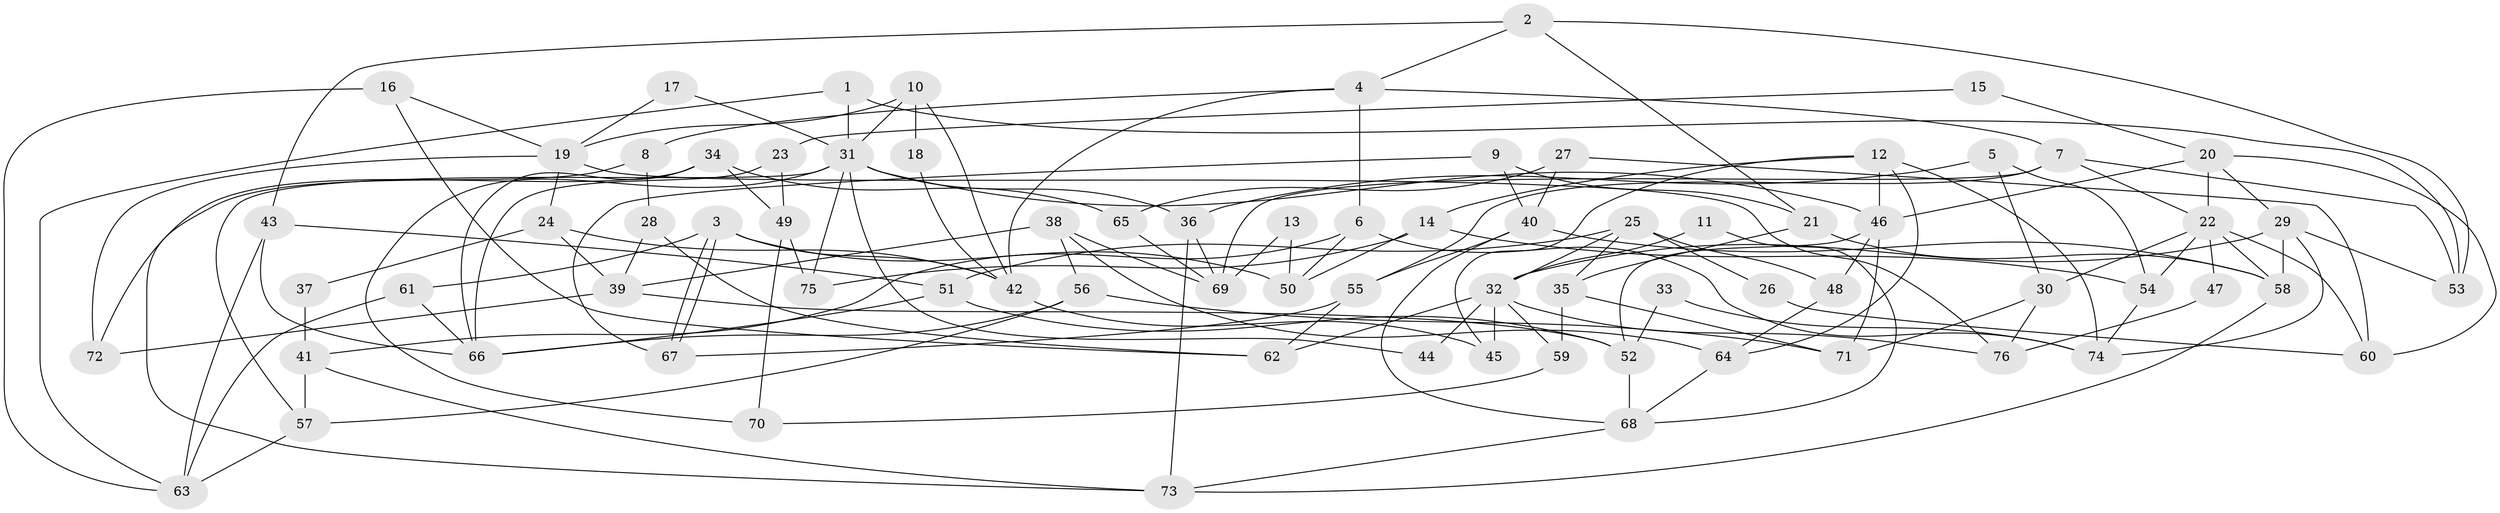 // coarse degree distribution, {3: 0.10526315789473684, 4: 0.3157894736842105, 2: 0.10526315789473684, 6: 0.10526315789473684, 8: 0.02631578947368421, 9: 0.05263157894736842, 5: 0.13157894736842105, 7: 0.13157894736842105, 10: 0.02631578947368421}
// Generated by graph-tools (version 1.1) at 2025/55/03/04/25 21:55:28]
// undirected, 76 vertices, 152 edges
graph export_dot {
graph [start="1"]
  node [color=gray90,style=filled];
  1;
  2;
  3;
  4;
  5;
  6;
  7;
  8;
  9;
  10;
  11;
  12;
  13;
  14;
  15;
  16;
  17;
  18;
  19;
  20;
  21;
  22;
  23;
  24;
  25;
  26;
  27;
  28;
  29;
  30;
  31;
  32;
  33;
  34;
  35;
  36;
  37;
  38;
  39;
  40;
  41;
  42;
  43;
  44;
  45;
  46;
  47;
  48;
  49;
  50;
  51;
  52;
  53;
  54;
  55;
  56;
  57;
  58;
  59;
  60;
  61;
  62;
  63;
  64;
  65;
  66;
  67;
  68;
  69;
  70;
  71;
  72;
  73;
  74;
  75;
  76;
  1 -- 31;
  1 -- 63;
  1 -- 53;
  2 -- 53;
  2 -- 4;
  2 -- 21;
  2 -- 43;
  3 -- 67;
  3 -- 67;
  3 -- 50;
  3 -- 42;
  3 -- 61;
  4 -- 42;
  4 -- 7;
  4 -- 6;
  4 -- 8;
  5 -- 30;
  5 -- 36;
  5 -- 54;
  6 -- 74;
  6 -- 41;
  6 -- 50;
  7 -- 69;
  7 -- 53;
  7 -- 22;
  7 -- 55;
  8 -- 73;
  8 -- 28;
  9 -- 21;
  9 -- 67;
  9 -- 40;
  10 -- 31;
  10 -- 19;
  10 -- 18;
  10 -- 42;
  11 -- 32;
  11 -- 68;
  12 -- 46;
  12 -- 45;
  12 -- 14;
  12 -- 64;
  12 -- 74;
  13 -- 50;
  13 -- 69;
  14 -- 54;
  14 -- 50;
  14 -- 75;
  15 -- 20;
  15 -- 23;
  16 -- 63;
  16 -- 19;
  16 -- 62;
  17 -- 19;
  17 -- 31;
  18 -- 42;
  19 -- 24;
  19 -- 76;
  19 -- 72;
  20 -- 22;
  20 -- 29;
  20 -- 46;
  20 -- 60;
  21 -- 58;
  21 -- 35;
  22 -- 58;
  22 -- 30;
  22 -- 47;
  22 -- 54;
  22 -- 60;
  23 -- 66;
  23 -- 49;
  24 -- 39;
  24 -- 42;
  24 -- 37;
  25 -- 32;
  25 -- 35;
  25 -- 26;
  25 -- 48;
  25 -- 51;
  26 -- 60;
  27 -- 40;
  27 -- 60;
  27 -- 65;
  28 -- 62;
  28 -- 39;
  29 -- 58;
  29 -- 74;
  29 -- 32;
  29 -- 53;
  30 -- 71;
  30 -- 76;
  31 -- 57;
  31 -- 46;
  31 -- 36;
  31 -- 44;
  31 -- 70;
  31 -- 75;
  32 -- 62;
  32 -- 44;
  32 -- 45;
  32 -- 59;
  32 -- 76;
  33 -- 52;
  33 -- 74;
  34 -- 49;
  34 -- 72;
  34 -- 65;
  34 -- 66;
  35 -- 71;
  35 -- 59;
  36 -- 69;
  36 -- 73;
  37 -- 41;
  38 -- 64;
  38 -- 39;
  38 -- 56;
  38 -- 69;
  39 -- 52;
  39 -- 72;
  40 -- 68;
  40 -- 55;
  40 -- 58;
  41 -- 57;
  41 -- 73;
  42 -- 45;
  43 -- 51;
  43 -- 63;
  43 -- 66;
  46 -- 52;
  46 -- 48;
  46 -- 71;
  47 -- 76;
  48 -- 64;
  49 -- 75;
  49 -- 70;
  51 -- 66;
  51 -- 52;
  52 -- 68;
  54 -- 74;
  55 -- 62;
  55 -- 67;
  56 -- 66;
  56 -- 57;
  56 -- 71;
  57 -- 63;
  58 -- 73;
  59 -- 70;
  61 -- 66;
  61 -- 63;
  64 -- 68;
  65 -- 69;
  68 -- 73;
}
